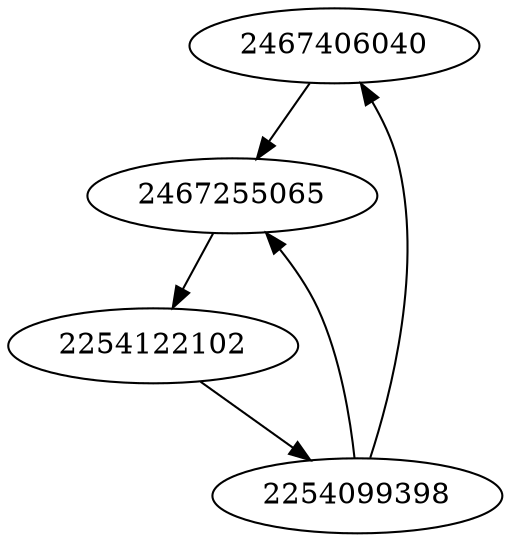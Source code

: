 strict digraph  {
2467406040;
2467255065;
2254099398;
2254122102;
2467406040 -> 2467255065;
2467255065 -> 2254122102;
2254099398 -> 2467255065;
2254099398 -> 2467406040;
2254122102 -> 2254099398;
}
